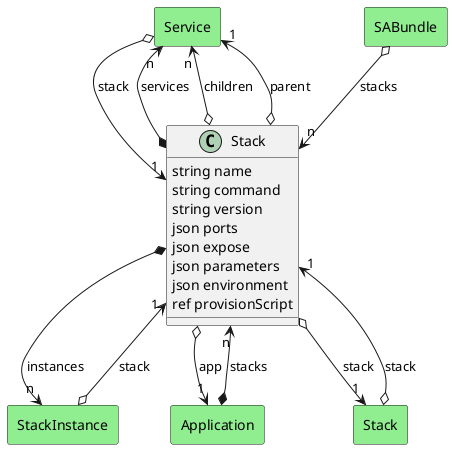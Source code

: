 @startuml

class "Stack" as Model {
 string name
 string command
 string version
 json ports
 json expose
 json parameters
 json environment
 ref provisionScript

 
}

rectangle "Service" as Service #lightblue {
}

Model *--> "n" Service : services


rectangle "StackInstance" as StackInstance #lightblue {
}

Model *--> "n" StackInstance : instances


rectangle "Application" as Application #lightblue {
}

Model o--> "1" Application : app


rectangle "Stack" as Stack #lightblue {
}

Model o--> "1" Stack : stack


rectangle "Service" as Service #lightblue {
}

Model o--> "n" Service : children


rectangle "Service" as Service #lightblue {
}

Model o--> "1" Service : parent




    rectangle "Application" as Application #lightgreen {
    }
    
        Application   *--> "n" Model : "stacks"
    
    rectangle "Service" as Service #lightgreen {
    }
    
        Service   o--> "1" Model : "stack"
    
    rectangle "Stack" as Stack #lightgreen {
    }
    
        Stack   o--> "1" Model : "stack"
    
    rectangle "StackInstance" as StackInstance #lightgreen {
    }
    
        StackInstance   o--> "1" Model : "stack"
    
    rectangle "SABundle" as SABundle #lightgreen {
    }
    
        SABundle   o--> "n" Model : "stacks"
    

@enduml
